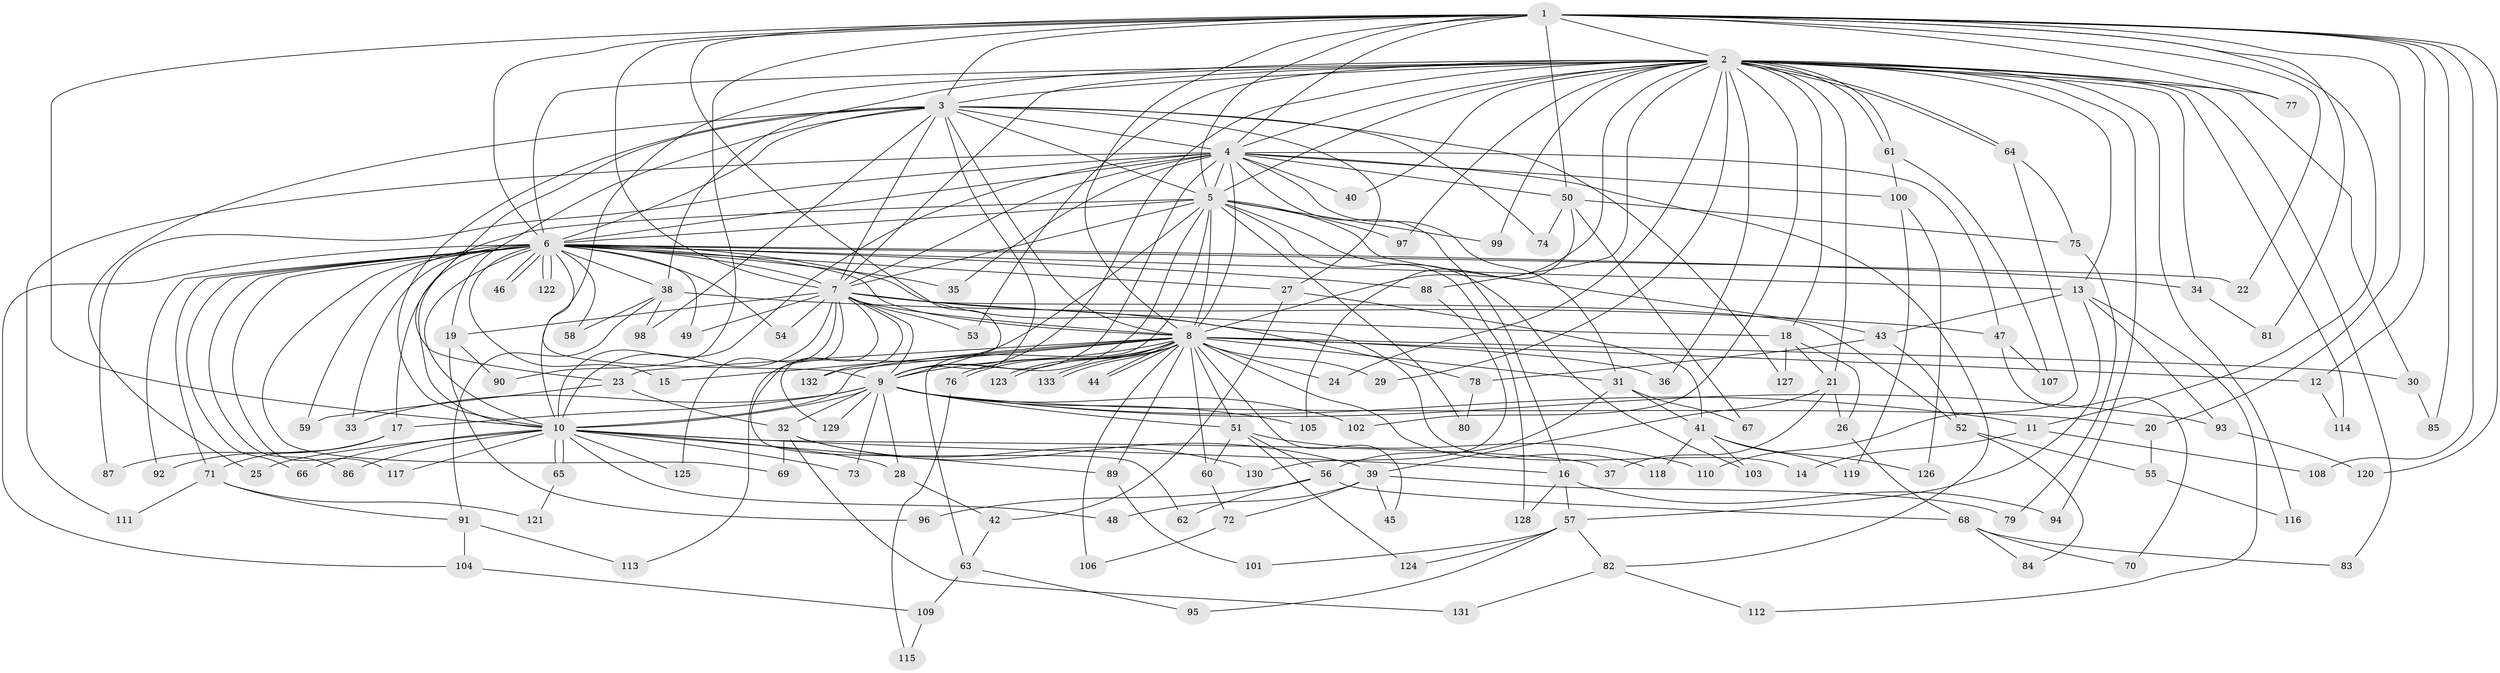// coarse degree distribution, {17: 0.021505376344086023, 47: 0.010752688172043012, 14: 0.010752688172043012, 13: 0.010752688172043012, 29: 0.010752688172043012, 18: 0.010752688172043012, 19: 0.010752688172043012, 4: 0.08602150537634409, 3: 0.17204301075268819, 10: 0.010752688172043012, 2: 0.4946236559139785, 5: 0.06451612903225806, 6: 0.06451612903225806, 1: 0.021505376344086023}
// Generated by graph-tools (version 1.1) at 2025/17/03/04/25 18:17:41]
// undirected, 133 vertices, 291 edges
graph export_dot {
graph [start="1"]
  node [color=gray90,style=filled];
  1;
  2;
  3;
  4;
  5;
  6;
  7;
  8;
  9;
  10;
  11;
  12;
  13;
  14;
  15;
  16;
  17;
  18;
  19;
  20;
  21;
  22;
  23;
  24;
  25;
  26;
  27;
  28;
  29;
  30;
  31;
  32;
  33;
  34;
  35;
  36;
  37;
  38;
  39;
  40;
  41;
  42;
  43;
  44;
  45;
  46;
  47;
  48;
  49;
  50;
  51;
  52;
  53;
  54;
  55;
  56;
  57;
  58;
  59;
  60;
  61;
  62;
  63;
  64;
  65;
  66;
  67;
  68;
  69;
  70;
  71;
  72;
  73;
  74;
  75;
  76;
  77;
  78;
  79;
  80;
  81;
  82;
  83;
  84;
  85;
  86;
  87;
  88;
  89;
  90;
  91;
  92;
  93;
  94;
  95;
  96;
  97;
  98;
  99;
  100;
  101;
  102;
  103;
  104;
  105;
  106;
  107;
  108;
  109;
  110;
  111;
  112;
  113;
  114;
  115;
  116;
  117;
  118;
  119;
  120;
  121;
  122;
  123;
  124;
  125;
  126;
  127;
  128;
  129;
  130;
  131;
  132;
  133;
  1 -- 2;
  1 -- 3;
  1 -- 4;
  1 -- 5;
  1 -- 6;
  1 -- 7;
  1 -- 8;
  1 -- 9;
  1 -- 10;
  1 -- 11;
  1 -- 12;
  1 -- 20;
  1 -- 22;
  1 -- 50;
  1 -- 77;
  1 -- 81;
  1 -- 85;
  1 -- 90;
  1 -- 108;
  1 -- 120;
  2 -- 3;
  2 -- 4;
  2 -- 5;
  2 -- 6;
  2 -- 7;
  2 -- 8;
  2 -- 9;
  2 -- 10;
  2 -- 13;
  2 -- 18;
  2 -- 21;
  2 -- 24;
  2 -- 29;
  2 -- 30;
  2 -- 34;
  2 -- 36;
  2 -- 38;
  2 -- 40;
  2 -- 53;
  2 -- 61;
  2 -- 61;
  2 -- 64;
  2 -- 64;
  2 -- 77;
  2 -- 83;
  2 -- 88;
  2 -- 94;
  2 -- 97;
  2 -- 99;
  2 -- 102;
  2 -- 114;
  2 -- 116;
  3 -- 4;
  3 -- 5;
  3 -- 6;
  3 -- 7;
  3 -- 8;
  3 -- 9;
  3 -- 10;
  3 -- 19;
  3 -- 23;
  3 -- 25;
  3 -- 27;
  3 -- 74;
  3 -- 98;
  3 -- 127;
  4 -- 5;
  4 -- 6;
  4 -- 7;
  4 -- 8;
  4 -- 9;
  4 -- 10;
  4 -- 16;
  4 -- 31;
  4 -- 35;
  4 -- 40;
  4 -- 47;
  4 -- 50;
  4 -- 82;
  4 -- 87;
  4 -- 100;
  4 -- 111;
  5 -- 6;
  5 -- 7;
  5 -- 8;
  5 -- 9;
  5 -- 10;
  5 -- 43;
  5 -- 63;
  5 -- 80;
  5 -- 97;
  5 -- 99;
  5 -- 103;
  5 -- 113;
  5 -- 128;
  6 -- 7;
  6 -- 8;
  6 -- 9;
  6 -- 10;
  6 -- 13;
  6 -- 14;
  6 -- 15;
  6 -- 17;
  6 -- 22;
  6 -- 27;
  6 -- 33;
  6 -- 34;
  6 -- 35;
  6 -- 38;
  6 -- 46;
  6 -- 46;
  6 -- 49;
  6 -- 54;
  6 -- 58;
  6 -- 59;
  6 -- 66;
  6 -- 69;
  6 -- 71;
  6 -- 86;
  6 -- 88;
  6 -- 92;
  6 -- 104;
  6 -- 117;
  6 -- 122;
  6 -- 122;
  7 -- 8;
  7 -- 9;
  7 -- 10;
  7 -- 18;
  7 -- 19;
  7 -- 49;
  7 -- 52;
  7 -- 53;
  7 -- 54;
  7 -- 62;
  7 -- 78;
  7 -- 125;
  7 -- 129;
  7 -- 132;
  8 -- 9;
  8 -- 10;
  8 -- 12;
  8 -- 15;
  8 -- 23;
  8 -- 24;
  8 -- 29;
  8 -- 30;
  8 -- 31;
  8 -- 36;
  8 -- 44;
  8 -- 44;
  8 -- 45;
  8 -- 51;
  8 -- 60;
  8 -- 76;
  8 -- 76;
  8 -- 89;
  8 -- 106;
  8 -- 118;
  8 -- 123;
  8 -- 123;
  8 -- 132;
  8 -- 133;
  8 -- 133;
  9 -- 10;
  9 -- 11;
  9 -- 17;
  9 -- 20;
  9 -- 28;
  9 -- 32;
  9 -- 33;
  9 -- 51;
  9 -- 73;
  9 -- 93;
  9 -- 102;
  9 -- 105;
  9 -- 129;
  10 -- 16;
  10 -- 25;
  10 -- 28;
  10 -- 37;
  10 -- 48;
  10 -- 65;
  10 -- 65;
  10 -- 66;
  10 -- 73;
  10 -- 86;
  10 -- 89;
  10 -- 117;
  10 -- 125;
  11 -- 14;
  11 -- 108;
  12 -- 114;
  13 -- 43;
  13 -- 57;
  13 -- 93;
  13 -- 112;
  16 -- 57;
  16 -- 94;
  16 -- 128;
  17 -- 71;
  17 -- 87;
  17 -- 92;
  18 -- 21;
  18 -- 26;
  18 -- 127;
  19 -- 90;
  19 -- 96;
  20 -- 55;
  21 -- 26;
  21 -- 37;
  21 -- 39;
  23 -- 32;
  23 -- 59;
  26 -- 68;
  27 -- 41;
  27 -- 42;
  28 -- 42;
  30 -- 85;
  31 -- 41;
  31 -- 56;
  31 -- 67;
  32 -- 39;
  32 -- 69;
  32 -- 130;
  32 -- 131;
  34 -- 81;
  38 -- 47;
  38 -- 58;
  38 -- 91;
  38 -- 98;
  39 -- 45;
  39 -- 48;
  39 -- 72;
  39 -- 79;
  41 -- 103;
  41 -- 118;
  41 -- 119;
  41 -- 126;
  42 -- 63;
  43 -- 52;
  43 -- 78;
  47 -- 70;
  47 -- 107;
  50 -- 67;
  50 -- 74;
  50 -- 75;
  50 -- 105;
  51 -- 56;
  51 -- 60;
  51 -- 110;
  51 -- 124;
  52 -- 55;
  52 -- 84;
  55 -- 116;
  56 -- 62;
  56 -- 68;
  56 -- 96;
  57 -- 82;
  57 -- 95;
  57 -- 101;
  57 -- 124;
  60 -- 72;
  61 -- 100;
  61 -- 107;
  63 -- 95;
  63 -- 109;
  64 -- 75;
  64 -- 110;
  65 -- 121;
  68 -- 70;
  68 -- 83;
  68 -- 84;
  71 -- 91;
  71 -- 111;
  71 -- 121;
  72 -- 106;
  75 -- 79;
  76 -- 115;
  78 -- 80;
  82 -- 112;
  82 -- 131;
  88 -- 130;
  89 -- 101;
  91 -- 104;
  91 -- 113;
  93 -- 120;
  100 -- 119;
  100 -- 126;
  104 -- 109;
  109 -- 115;
}
